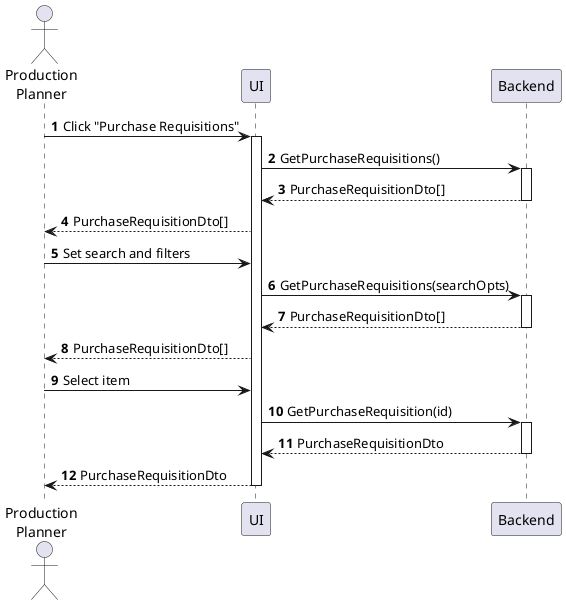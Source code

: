 @startuml purchase-requisition-view
autonumber

actor "Production\nPlanner" as a
participant UI as f
participant Backend as b

a -> f : Click "Purchase Requisitions"
activate f
f -> b : GetPurchaseRequisitions()
activate b
return PurchaseRequisitionDto[]
f --> a : PurchaseRequisitionDto[]
a -> f : Set search and filters
f -> b : GetPurchaseRequisitions(searchOpts)
activate b
return PurchaseRequisitionDto[]
f --> a : PurchaseRequisitionDto[]
a -> f : Select item
f -> b : GetPurchaseRequisition(id)
activate b
return PurchaseRequisitionDto
return PurchaseRequisitionDto
@enduml
